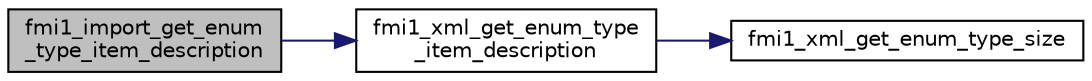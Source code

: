 digraph "fmi1_import_get_enum_type_item_description"
{
  edge [fontname="Helvetica",fontsize="10",labelfontname="Helvetica",labelfontsize="10"];
  node [fontname="Helvetica",fontsize="10",shape=record];
  rankdir="LR";
  Node3 [label="fmi1_import_get_enum\l_type_item_description",height=0.2,width=0.4,color="black", fillcolor="grey75", style="filled", fontcolor="black"];
  Node3 -> Node4 [color="midnightblue",fontsize="10",style="solid",fontname="Helvetica"];
  Node4 [label="fmi1_xml_get_enum_type\l_item_description",height=0.2,width=0.4,color="black", fillcolor="white", style="filled",URL="$d9/d5e/group__fmi1__xml__types.html#gab708ccdffe9035c8eadc3f69592548fd"];
  Node4 -> Node5 [color="midnightblue",fontsize="10",style="solid",fontname="Helvetica"];
  Node5 [label="fmi1_xml_get_enum_type_size",height=0.2,width=0.4,color="black", fillcolor="white", style="filled",URL="$d9/d5e/group__fmi1__xml__types.html#ga64d10d3117a372ffe21fcbd3765f4a03"];
}

